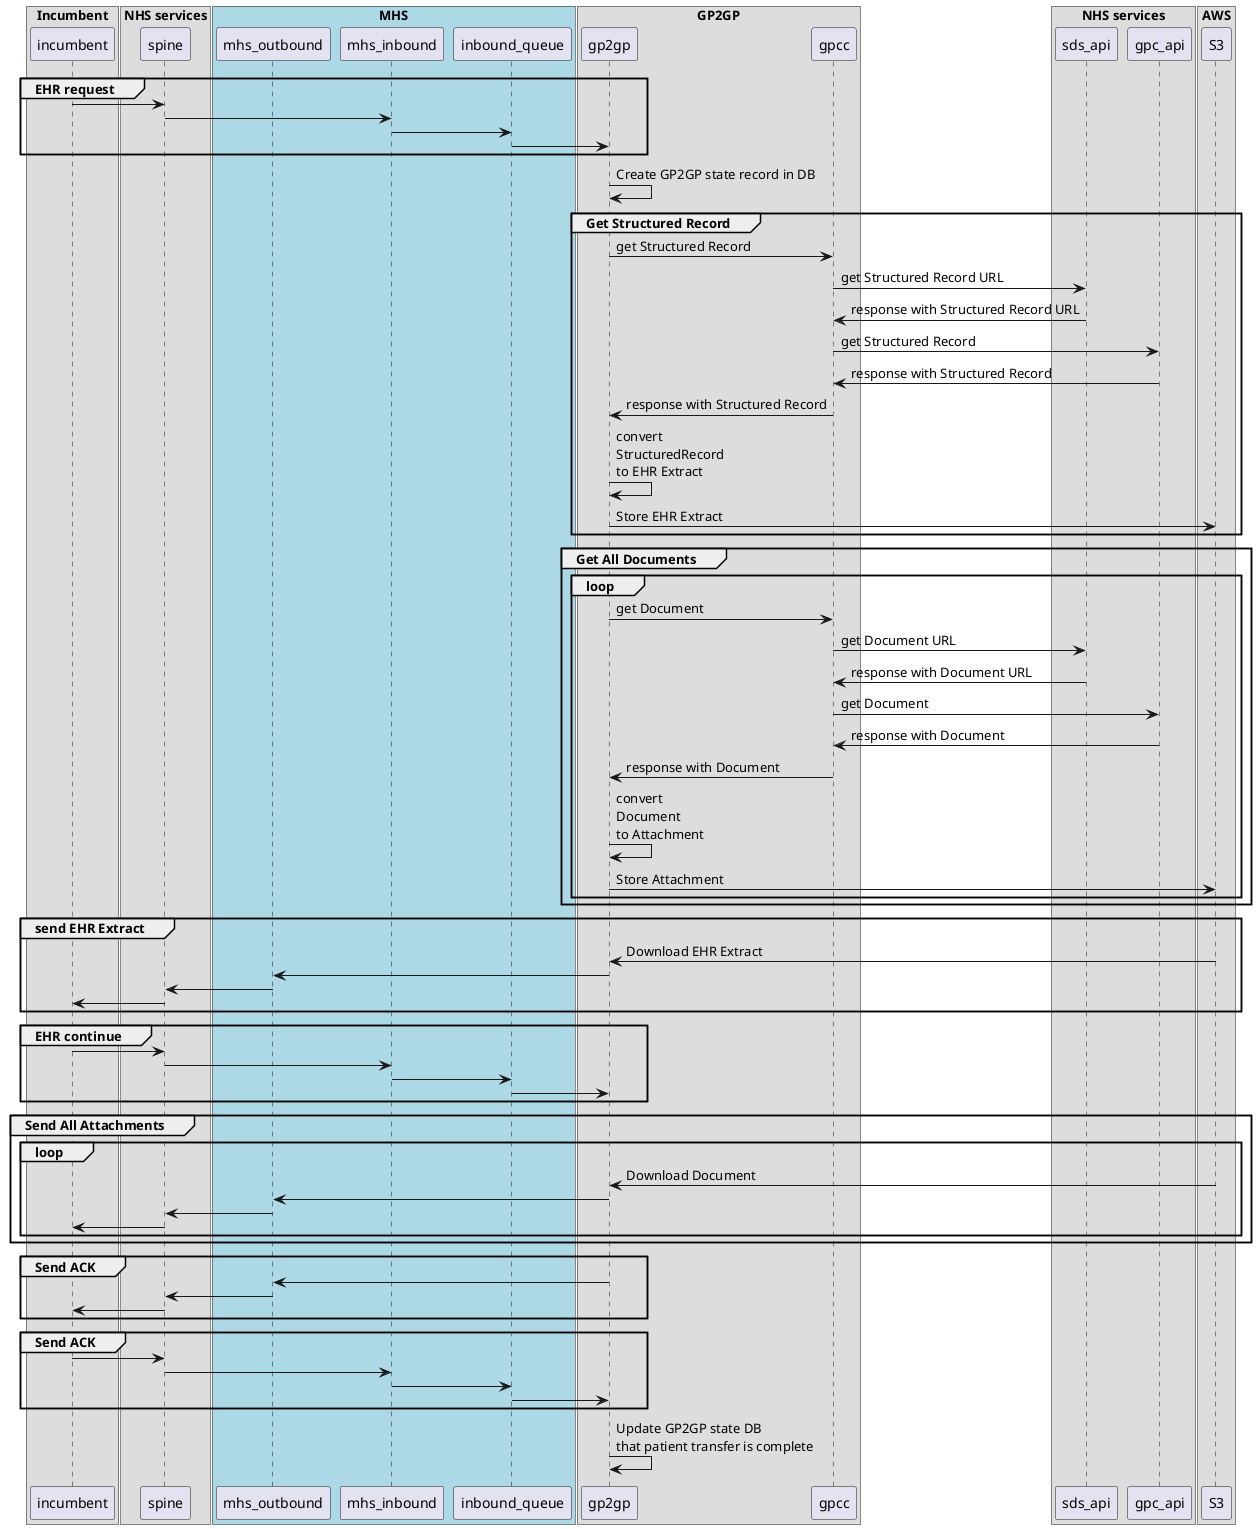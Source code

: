 @startuml

box "Incumbent"
    participant incumbent
end box

box "NHS services"
    participant spine
end box

box "MHS" #LightBlue
    participant mhs_outbound
    participant mhs_inbound
    participant inbound_queue
end box

box "GP2GP"
    participant gp2gp
    participant gpcc
end box

box "NHS services"
    participant sds_api
    participant gpc_api
end box

box "AWS"
    participant S3
end box

group EHR request
    incumbent -> spine
    spine -> mhs_inbound
    mhs_inbound -> inbound_queue
    inbound_queue -> gp2gp
end

gp2gp -> gp2gp : Create GP2GP state record in DB

group Get Structured Record
    gp2gp -> gpcc : get Structured Record
    gpcc -> sds_api : get Structured Record URL
    gpcc <- sds_api : response with Structured Record URL
    gpcc -> gpc_api : get Structured Record
    gpcc <- gpc_api : response with Structured Record
    gp2gp <- gpcc : response with Structured Record
    gp2gp -> gp2gp : convert\nStructuredRecord\nto EHR Extract
    gp2gp -> S3 : Store EHR Extract
end

group Get All Documents
    loop
        gp2gp -> gpcc : get Document
        gpcc -> sds_api : get Document URL
        gpcc <- sds_api : response with Document URL
        gpcc -> gpc_api : get Document
        gpcc <- gpc_api : response with Document
        gp2gp <- gpcc : response with Document
        gp2gp -> gp2gp : convert\nDocument\nto Attachment
        gp2gp -> S3 : Store Attachment
    end
end

group send EHR Extract
    S3 -> gp2gp : Download EHR Extract
    gp2gp -> mhs_outbound
    mhs_outbound -> spine
    spine -> incumbent
end

group EHR continue
    incumbent -> spine
    spine -> mhs_inbound
    mhs_inbound -> inbound_queue
    inbound_queue -> gp2gp
end

group Send All Attachments
    loop 
        S3 -> gp2gp : Download Document
        gp2gp -> mhs_outbound
        mhs_outbound -> spine
        spine -> incumbent
    end
end

group Send ACK
    gp2gp -> mhs_outbound
    mhs_outbound -> spine
    spine -> incumbent
end

group Send ACK
    incumbent -> spine
    spine -> mhs_inbound
    mhs_inbound -> inbound_queue
    inbound_queue -> gp2gp
end

gp2gp -> gp2gp : Update GP2GP state DB\nthat patient transfer is complete

@enduml
